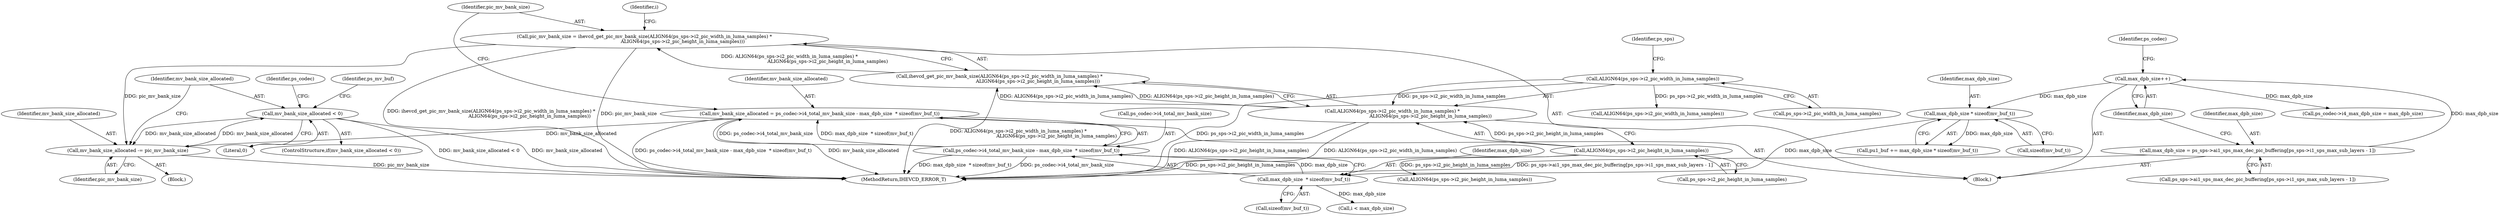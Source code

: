 digraph "0_Android_913d9e8d93d6b81bb8eac3fc2c1426651f5b259d_1@API" {
"1000233" [label="(Call,mv_bank_size_allocated < 0)"];
"1000229" [label="(Call,mv_bank_size_allocated -= pic_mv_bank_size)"];
"1000178" [label="(Call,pic_mv_bank_size = ihevcd_get_pic_mv_bank_size(ALIGN64(ps_sps->i2_pic_width_in_luma_samples) *\n                                                   ALIGN64(ps_sps->i2_pic_height_in_luma_samples)))"];
"1000180" [label="(Call,ihevcd_get_pic_mv_bank_size(ALIGN64(ps_sps->i2_pic_width_in_luma_samples) *\n                                                   ALIGN64(ps_sps->i2_pic_height_in_luma_samples)))"];
"1000181" [label="(Call,ALIGN64(ps_sps->i2_pic_width_in_luma_samples) *\n                                                   ALIGN64(ps_sps->i2_pic_height_in_luma_samples))"];
"1000182" [label="(Call,ALIGN64(ps_sps->i2_pic_width_in_luma_samples))"];
"1000186" [label="(Call,ALIGN64(ps_sps->i2_pic_height_in_luma_samples))"];
"1000168" [label="(Call,mv_bank_size_allocated = ps_codec->i4_total_mv_bank_size - max_dpb_size  * sizeof(mv_buf_t))"];
"1000170" [label="(Call,ps_codec->i4_total_mv_bank_size - max_dpb_size  * sizeof(mv_buf_t))"];
"1000174" [label="(Call,max_dpb_size  * sizeof(mv_buf_t))"];
"1000159" [label="(Call,max_dpb_size * sizeof(mv_buf_t))"];
"1000138" [label="(Call,max_dpb_size++)"];
"1000127" [label="(Call,max_dpb_size = ps_sps->ai1_sps_max_dec_pic_buffering[ps_sps->i1_sps_max_sub_layers - 1])"];
"1000233" [label="(Call,mv_bank_size_allocated < 0)"];
"1000234" [label="(Identifier,mv_bank_size_allocated)"];
"1000171" [label="(Call,ps_codec->i4_total_mv_bank_size)"];
"1000176" [label="(Call,sizeof(mv_buf_t))"];
"1000211" [label="(Call,ALIGN64(ps_sps->i2_pic_height_in_luma_samples))"];
"1000160" [label="(Identifier,max_dpb_size)"];
"1000324" [label="(MethodReturn,IHEVCD_ERROR_T)"];
"1000129" [label="(Call,ps_sps->ai1_sps_max_dec_pic_buffering[ps_sps->i1_sps_max_sub_layers - 1])"];
"1000233" [label="(Call,mv_bank_size_allocated < 0)"];
"1000229" [label="(Call,mv_bank_size_allocated -= pic_mv_bank_size)"];
"1000180" [label="(Call,ihevcd_get_pic_mv_bank_size(ALIGN64(ps_sps->i2_pic_width_in_luma_samples) *\n                                                   ALIGN64(ps_sps->i2_pic_height_in_luma_samples)))"];
"1000127" [label="(Call,max_dpb_size = ps_sps->ai1_sps_max_dec_pic_buffering[ps_sps->i1_sps_max_sub_layers - 1])"];
"1000232" [label="(ControlStructure,if(mv_bank_size_allocated < 0))"];
"1000175" [label="(Identifier,max_dpb_size)"];
"1000192" [label="(Identifier,i)"];
"1000178" [label="(Call,pic_mv_bank_size = ihevcd_get_pic_mv_bank_size(ALIGN64(ps_sps->i2_pic_width_in_luma_samples) *\n                                                   ALIGN64(ps_sps->i2_pic_height_in_luma_samples)))"];
"1000231" [label="(Identifier,pic_mv_bank_size)"];
"1000194" [label="(Call,i < max_dpb_size)"];
"1000157" [label="(Call,pu1_buf += max_dpb_size * sizeof(mv_buf_t))"];
"1000139" [label="(Identifier,max_dpb_size)"];
"1000182" [label="(Call,ALIGN64(ps_sps->i2_pic_width_in_luma_samples))"];
"1000159" [label="(Call,max_dpb_size * sizeof(mv_buf_t))"];
"1000170" [label="(Call,ps_codec->i4_total_mv_bank_size - max_dpb_size  * sizeof(mv_buf_t))"];
"1000161" [label="(Call,sizeof(mv_buf_t))"];
"1000186" [label="(Call,ALIGN64(ps_sps->i2_pic_height_in_luma_samples))"];
"1000174" [label="(Call,max_dpb_size  * sizeof(mv_buf_t))"];
"1000168" [label="(Call,mv_bank_size_allocated = ps_codec->i4_total_mv_bank_size - max_dpb_size  * sizeof(mv_buf_t))"];
"1000188" [label="(Identifier,ps_sps)"];
"1000187" [label="(Call,ps_sps->i2_pic_height_in_luma_samples)"];
"1000106" [label="(Block,)"];
"1000128" [label="(Identifier,max_dpb_size)"];
"1000183" [label="(Call,ps_sps->i2_pic_width_in_luma_samples)"];
"1000199" [label="(Block,)"];
"1000179" [label="(Identifier,pic_mv_bank_size)"];
"1000138" [label="(Call,max_dpb_size++)"];
"1000240" [label="(Identifier,ps_codec)"];
"1000230" [label="(Identifier,mv_bank_size_allocated)"];
"1000169" [label="(Identifier,mv_bank_size_allocated)"];
"1000140" [label="(Call,ps_codec->i4_max_dpb_size = max_dpb_size)"];
"1000142" [label="(Identifier,ps_codec)"];
"1000235" [label="(Literal,0)"];
"1000181" [label="(Call,ALIGN64(ps_sps->i2_pic_width_in_luma_samples) *\n                                                   ALIGN64(ps_sps->i2_pic_height_in_luma_samples))"];
"1000207" [label="(Call,ALIGN64(ps_sps->i2_pic_width_in_luma_samples))"];
"1000248" [label="(Identifier,ps_mv_buf)"];
"1000233" -> "1000232"  [label="AST: "];
"1000233" -> "1000235"  [label="CFG: "];
"1000234" -> "1000233"  [label="AST: "];
"1000235" -> "1000233"  [label="AST: "];
"1000240" -> "1000233"  [label="CFG: "];
"1000248" -> "1000233"  [label="CFG: "];
"1000233" -> "1000324"  [label="DDG: mv_bank_size_allocated < 0"];
"1000233" -> "1000324"  [label="DDG: mv_bank_size_allocated"];
"1000233" -> "1000229"  [label="DDG: mv_bank_size_allocated"];
"1000229" -> "1000233"  [label="DDG: mv_bank_size_allocated"];
"1000229" -> "1000199"  [label="AST: "];
"1000229" -> "1000231"  [label="CFG: "];
"1000230" -> "1000229"  [label="AST: "];
"1000231" -> "1000229"  [label="AST: "];
"1000234" -> "1000229"  [label="CFG: "];
"1000229" -> "1000324"  [label="DDG: pic_mv_bank_size"];
"1000178" -> "1000229"  [label="DDG: pic_mv_bank_size"];
"1000168" -> "1000229"  [label="DDG: mv_bank_size_allocated"];
"1000178" -> "1000106"  [label="AST: "];
"1000178" -> "1000180"  [label="CFG: "];
"1000179" -> "1000178"  [label="AST: "];
"1000180" -> "1000178"  [label="AST: "];
"1000192" -> "1000178"  [label="CFG: "];
"1000178" -> "1000324"  [label="DDG: pic_mv_bank_size"];
"1000178" -> "1000324"  [label="DDG: ihevcd_get_pic_mv_bank_size(ALIGN64(ps_sps->i2_pic_width_in_luma_samples) *\n                                                   ALIGN64(ps_sps->i2_pic_height_in_luma_samples))"];
"1000180" -> "1000178"  [label="DDG: ALIGN64(ps_sps->i2_pic_width_in_luma_samples) *\n                                                   ALIGN64(ps_sps->i2_pic_height_in_luma_samples)"];
"1000180" -> "1000181"  [label="CFG: "];
"1000181" -> "1000180"  [label="AST: "];
"1000180" -> "1000324"  [label="DDG: ALIGN64(ps_sps->i2_pic_width_in_luma_samples) *\n                                                   ALIGN64(ps_sps->i2_pic_height_in_luma_samples)"];
"1000181" -> "1000180"  [label="DDG: ALIGN64(ps_sps->i2_pic_width_in_luma_samples)"];
"1000181" -> "1000180"  [label="DDG: ALIGN64(ps_sps->i2_pic_height_in_luma_samples)"];
"1000181" -> "1000186"  [label="CFG: "];
"1000182" -> "1000181"  [label="AST: "];
"1000186" -> "1000181"  [label="AST: "];
"1000181" -> "1000324"  [label="DDG: ALIGN64(ps_sps->i2_pic_width_in_luma_samples)"];
"1000181" -> "1000324"  [label="DDG: ALIGN64(ps_sps->i2_pic_height_in_luma_samples)"];
"1000182" -> "1000181"  [label="DDG: ps_sps->i2_pic_width_in_luma_samples"];
"1000186" -> "1000181"  [label="DDG: ps_sps->i2_pic_height_in_luma_samples"];
"1000182" -> "1000183"  [label="CFG: "];
"1000183" -> "1000182"  [label="AST: "];
"1000188" -> "1000182"  [label="CFG: "];
"1000182" -> "1000324"  [label="DDG: ps_sps->i2_pic_width_in_luma_samples"];
"1000182" -> "1000207"  [label="DDG: ps_sps->i2_pic_width_in_luma_samples"];
"1000186" -> "1000187"  [label="CFG: "];
"1000187" -> "1000186"  [label="AST: "];
"1000186" -> "1000324"  [label="DDG: ps_sps->i2_pic_height_in_luma_samples"];
"1000186" -> "1000211"  [label="DDG: ps_sps->i2_pic_height_in_luma_samples"];
"1000168" -> "1000106"  [label="AST: "];
"1000168" -> "1000170"  [label="CFG: "];
"1000169" -> "1000168"  [label="AST: "];
"1000170" -> "1000168"  [label="AST: "];
"1000179" -> "1000168"  [label="CFG: "];
"1000168" -> "1000324"  [label="DDG: mv_bank_size_allocated"];
"1000168" -> "1000324"  [label="DDG: ps_codec->i4_total_mv_bank_size - max_dpb_size  * sizeof(mv_buf_t)"];
"1000170" -> "1000168"  [label="DDG: ps_codec->i4_total_mv_bank_size"];
"1000170" -> "1000168"  [label="DDG: max_dpb_size  * sizeof(mv_buf_t)"];
"1000170" -> "1000174"  [label="CFG: "];
"1000171" -> "1000170"  [label="AST: "];
"1000174" -> "1000170"  [label="AST: "];
"1000170" -> "1000324"  [label="DDG: ps_codec->i4_total_mv_bank_size"];
"1000170" -> "1000324"  [label="DDG: max_dpb_size  * sizeof(mv_buf_t)"];
"1000174" -> "1000170"  [label="DDG: max_dpb_size"];
"1000174" -> "1000176"  [label="CFG: "];
"1000175" -> "1000174"  [label="AST: "];
"1000176" -> "1000174"  [label="AST: "];
"1000159" -> "1000174"  [label="DDG: max_dpb_size"];
"1000174" -> "1000194"  [label="DDG: max_dpb_size"];
"1000159" -> "1000157"  [label="AST: "];
"1000159" -> "1000161"  [label="CFG: "];
"1000160" -> "1000159"  [label="AST: "];
"1000161" -> "1000159"  [label="AST: "];
"1000157" -> "1000159"  [label="CFG: "];
"1000159" -> "1000157"  [label="DDG: max_dpb_size"];
"1000138" -> "1000159"  [label="DDG: max_dpb_size"];
"1000138" -> "1000106"  [label="AST: "];
"1000138" -> "1000139"  [label="CFG: "];
"1000139" -> "1000138"  [label="AST: "];
"1000142" -> "1000138"  [label="CFG: "];
"1000127" -> "1000138"  [label="DDG: max_dpb_size"];
"1000138" -> "1000140"  [label="DDG: max_dpb_size"];
"1000127" -> "1000106"  [label="AST: "];
"1000127" -> "1000129"  [label="CFG: "];
"1000128" -> "1000127"  [label="AST: "];
"1000129" -> "1000127"  [label="AST: "];
"1000139" -> "1000127"  [label="CFG: "];
"1000127" -> "1000324"  [label="DDG: ps_sps->ai1_sps_max_dec_pic_buffering[ps_sps->i1_sps_max_sub_layers - 1]"];
}
